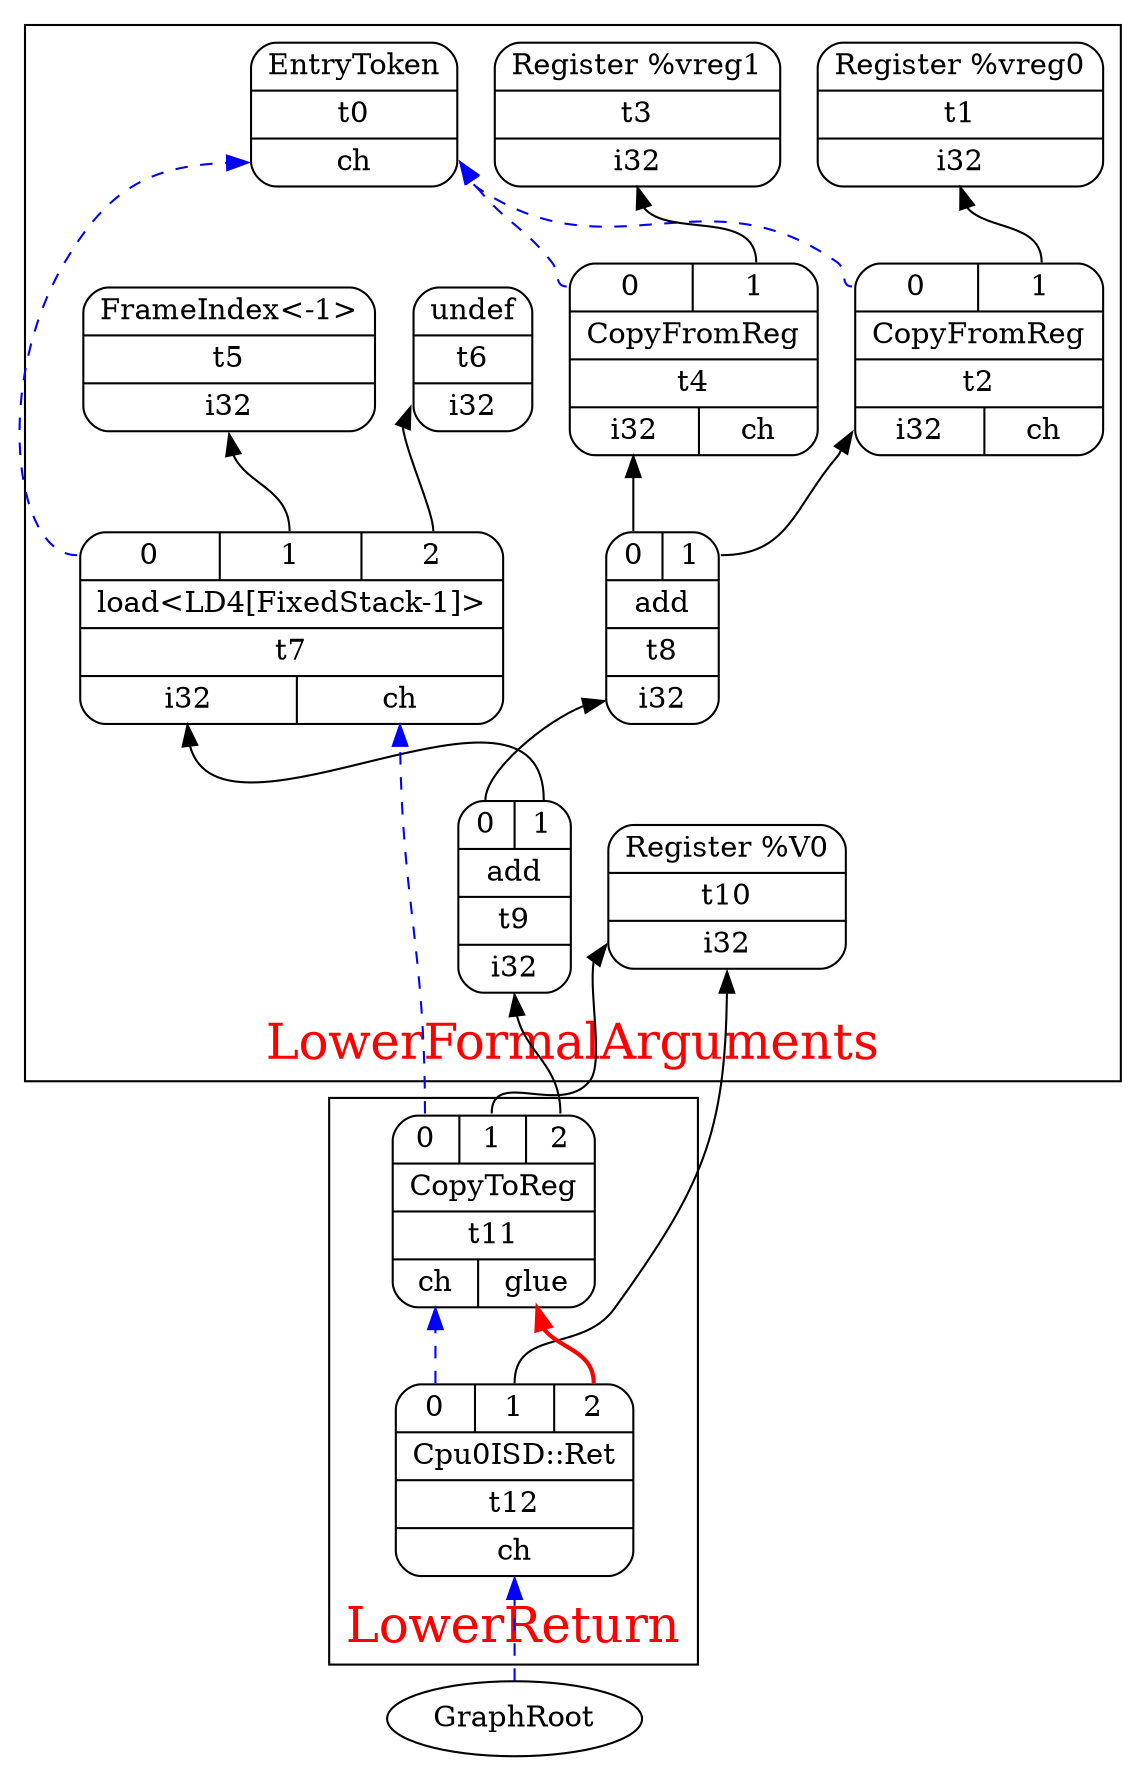 digraph "dag-combine1 input for _Z5sum_iiii:" {
	rankdir="BT";
//	label="Figure: Incoming arguments DAG created for ch9_incoming.cpp with -cpu0-s32-calls=false";

  subgraph cluster_0 {
    fontcolor=red;
    fontsize=24;
    label = "LowerFormalArguments";
	Node0x102f0e0f0 [shape=record,shape=Mrecord,label="{EntryToken|t0|{<d0>ch}}"];
	Node0x10305c200 [shape=record,shape=Mrecord,label="{Register %vreg0|t1|{<d0>i32}}"];
	Node0x10305c270 [shape=record,shape=Mrecord,label="{{<s0>0|<s1>1}|CopyFromReg|t2|{<d0>i32|<d1>ch}}"];
	Node0x10305c270:s0 -> Node0x102f0e0f0:d0[color=blue,style=dashed];
	Node0x10305c270:s1 -> Node0x10305c200:d0;
	Node0x10305c2e0 [shape=record,shape=Mrecord,label="{Register %vreg1|t3|{<d0>i32}}"];
	Node0x10305c350 [shape=record,shape=Mrecord,label="{{<s0>0|<s1>1}|CopyFromReg|t4|{<d0>i32|<d1>ch}}"];
	Node0x10305c350:s0 -> Node0x102f0e0f0:d0[color=blue,style=dashed];
	Node0x10305c350:s1 -> Node0x10305c2e0:d0;
	Node0x10305c3c0 [shape=record,shape=Mrecord,label="{FrameIndex\<-1\>|t5|{<d0>i32}}"];
	Node0x10305c430 [shape=record,shape=Mrecord,label="{undef|t6|{<d0>i32}}"];
	Node0x10305c4a0 [shape=record,shape=Mrecord,label="{{<s0>0|<s1>1|<s2>2}|load\<LD4[FixedStack-1]\>|t7|{<d0>i32|<d1>ch}}"];
	Node0x10305c4a0:s0 -> Node0x102f0e0f0:d0[color=blue,style=dashed];
	Node0x10305c4a0:s1 -> Node0x10305c3c0:d0;
	Node0x10305c4a0:s2 -> Node0x10305c430:d0;
	Node0x10305c510 [shape=record,shape=Mrecord,label="{{<s0>0|<s1>1}|add|t8|{<d0>i32}}"];
	Node0x10305c510:s0 -> Node0x10305c350:d0;
	Node0x10305c510:s1 -> Node0x10305c270:d0;
	Node0x10305c580 [shape=record,shape=Mrecord,label="{{<s0>0|<s1>1}|add|t9|{<d0>i32}}"];
	Node0x10305c580:s0 -> Node0x10305c510:d0;
	Node0x10305c580:s1 -> Node0x10305c4a0:d0;
	Node0x10305c5f0 [shape=record,shape=Mrecord,label="{Register %V0|t10|{<d0>i32}}"];
  }
  subgraph cluster_1 {
    fontcolor=red;
    fontsize=24;
    label = "LowerReturn";
	Node0x10305c660 [shape=record,shape=Mrecord,label="{{<s0>0|<s1>1|<s2>2}|CopyToReg|t11|{<d0>ch|<d1>glue}}"];
	Node0x10305c660:s0 -> Node0x10305c4a0:d1[color=blue,style=dashed];
	Node0x10305c660:s1 -> Node0x10305c5f0:d0;
	Node0x10305c660:s2 -> Node0x10305c580:d0;
	Node0x10305c6d0 [shape=record,shape=Mrecord,label="{{<s0>0|<s1>1|<s2>2}|Cpu0ISD::Ret|t12|{<d0>ch}}"];
	Node0x10305c6d0:s0 -> Node0x10305c660:d0[color=blue,style=dashed];
	Node0x10305c6d0:s1 -> Node0x10305c5f0:d0;
	Node0x10305c6d0:s2 -> Node0x10305c660:d1[color=red,style=bold];
  }
	Node0x0[ plaintext=circle, label ="GraphRoot"];
	Node0x0 -> Node0x10305c6d0:d0[color=blue,style=dashed];
}
